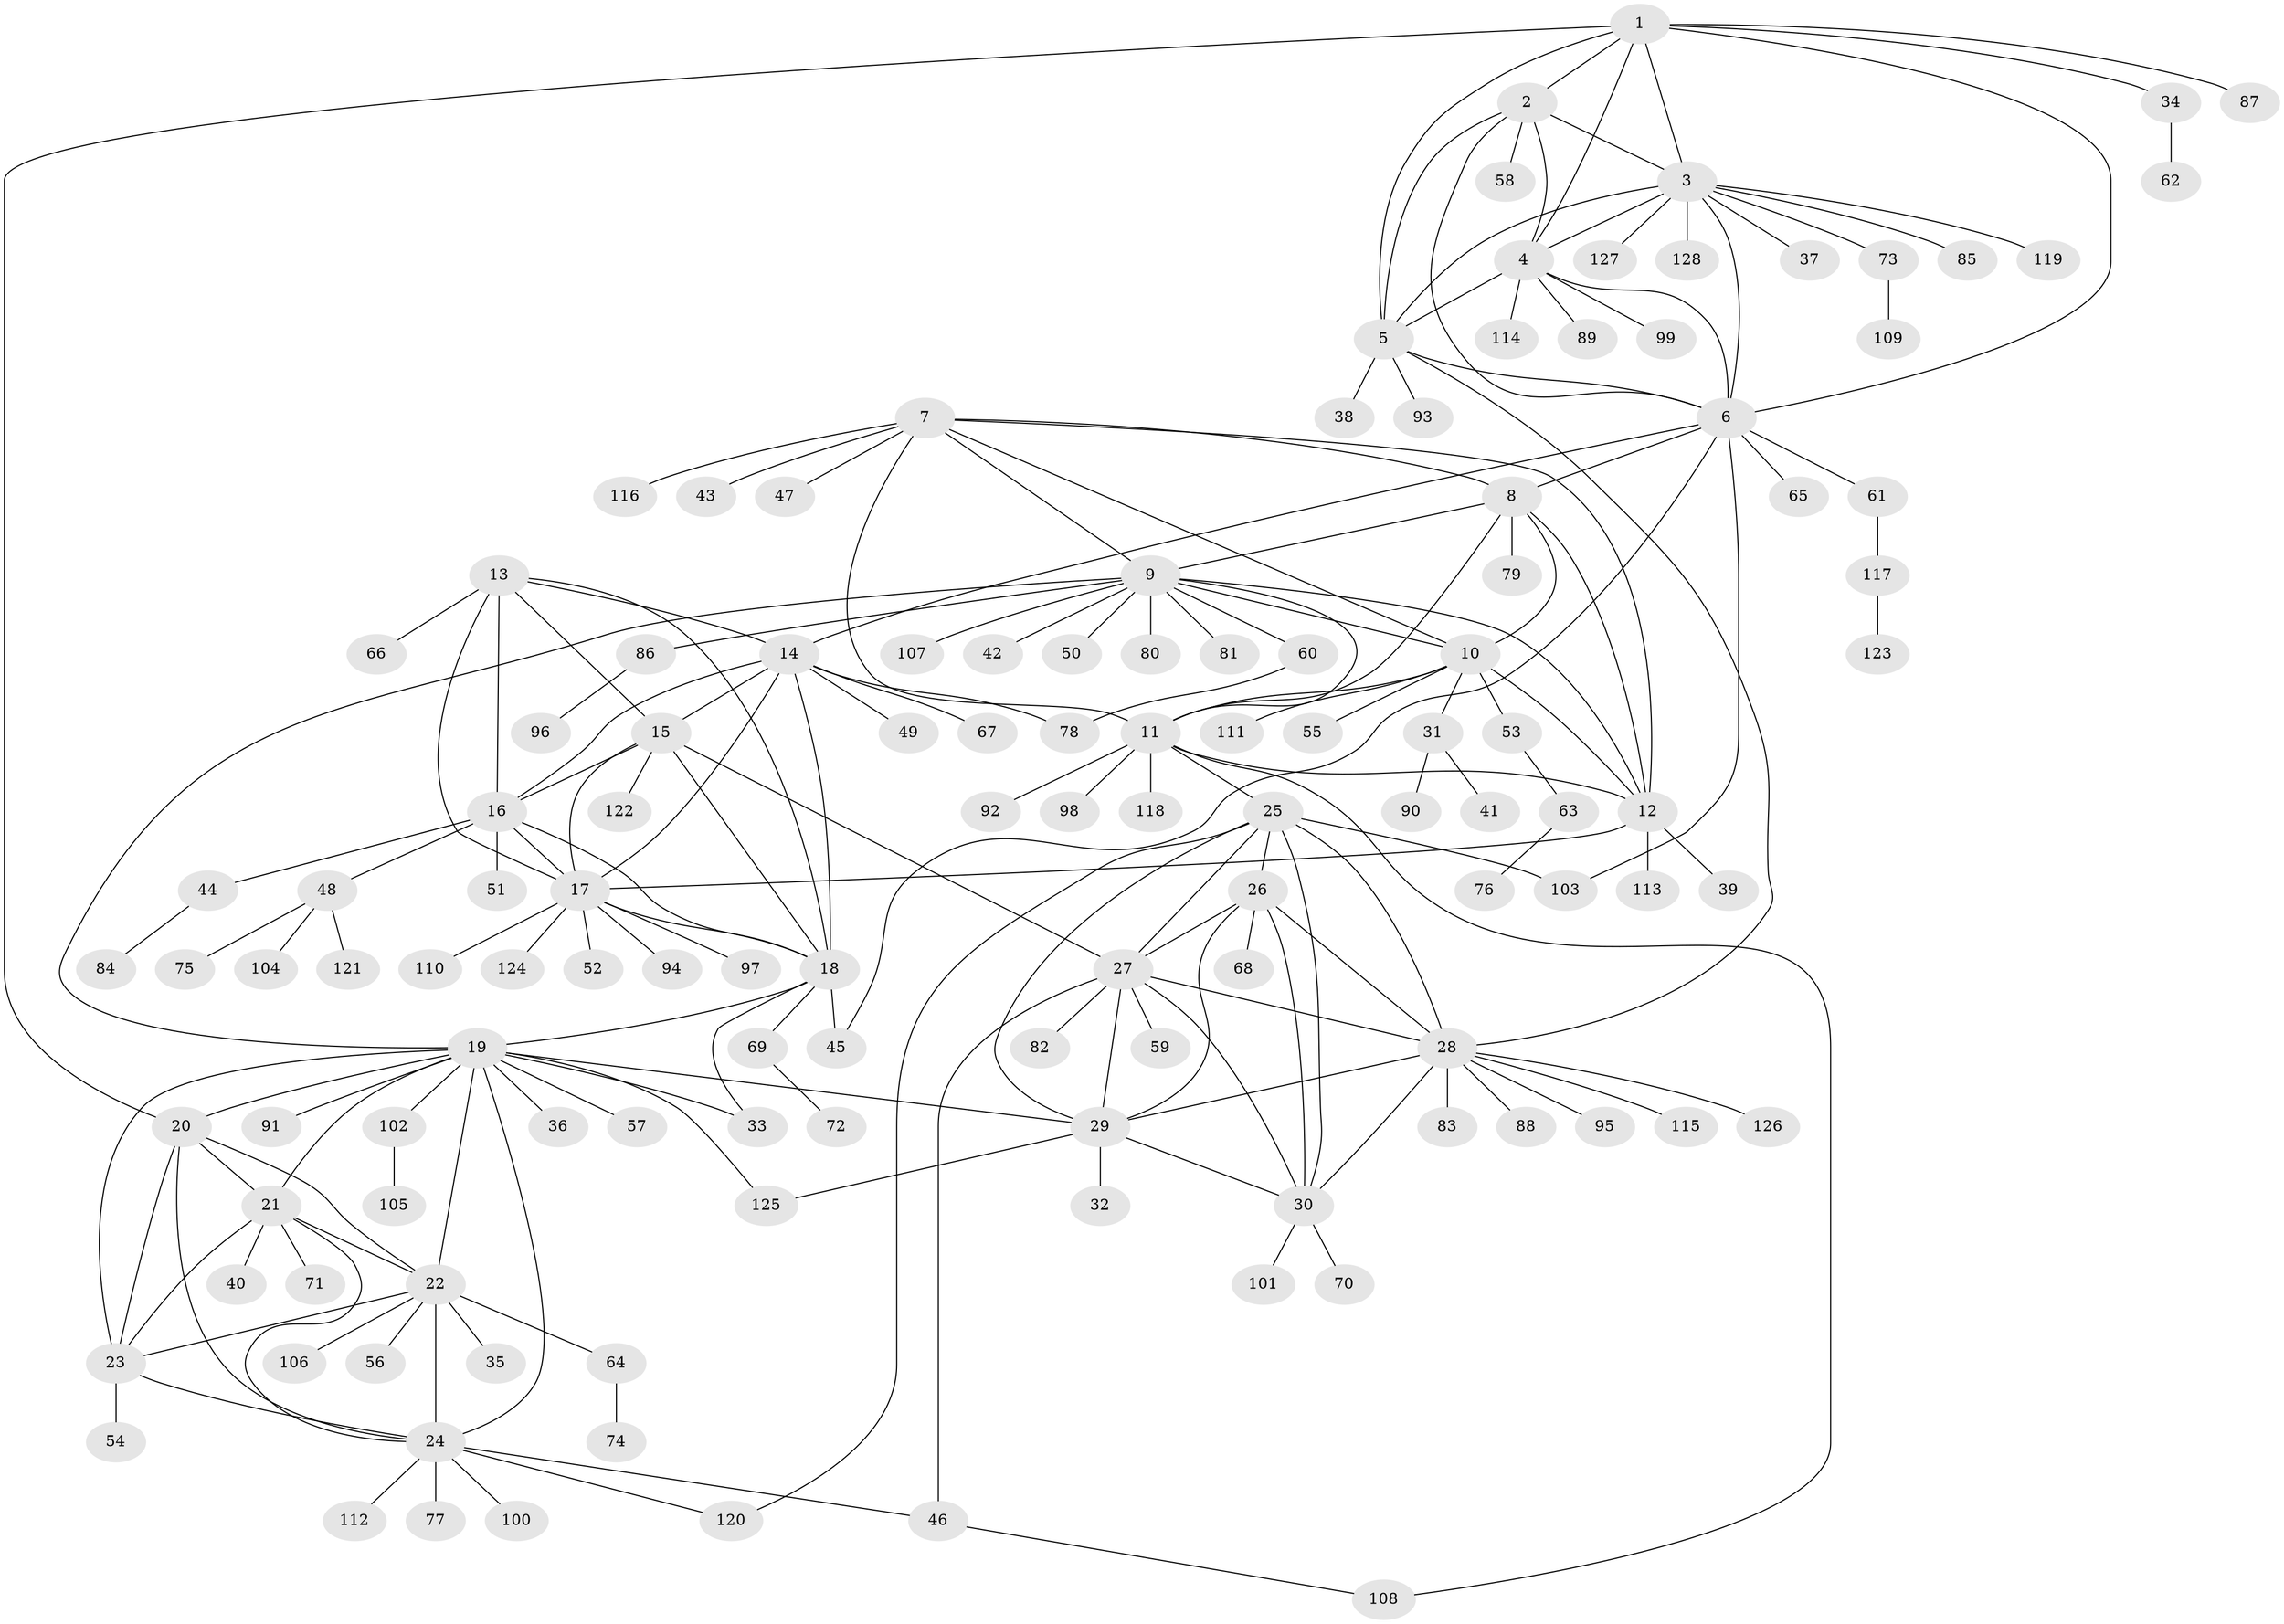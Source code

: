 // coarse degree distribution, {6: 0.011235955056179775, 8: 0.033707865168539325, 7: 0.011235955056179775, 9: 0.011235955056179775, 5: 0.011235955056179775, 11: 0.011235955056179775, 4: 0.02247191011235955, 1: 0.8202247191011236, 12: 0.011235955056179775, 13: 0.011235955056179775, 2: 0.02247191011235955, 14: 0.02247191011235955}
// Generated by graph-tools (version 1.1) at 2025/57/03/04/25 21:57:18]
// undirected, 128 vertices, 191 edges
graph export_dot {
graph [start="1"]
  node [color=gray90,style=filled];
  1;
  2;
  3;
  4;
  5;
  6;
  7;
  8;
  9;
  10;
  11;
  12;
  13;
  14;
  15;
  16;
  17;
  18;
  19;
  20;
  21;
  22;
  23;
  24;
  25;
  26;
  27;
  28;
  29;
  30;
  31;
  32;
  33;
  34;
  35;
  36;
  37;
  38;
  39;
  40;
  41;
  42;
  43;
  44;
  45;
  46;
  47;
  48;
  49;
  50;
  51;
  52;
  53;
  54;
  55;
  56;
  57;
  58;
  59;
  60;
  61;
  62;
  63;
  64;
  65;
  66;
  67;
  68;
  69;
  70;
  71;
  72;
  73;
  74;
  75;
  76;
  77;
  78;
  79;
  80;
  81;
  82;
  83;
  84;
  85;
  86;
  87;
  88;
  89;
  90;
  91;
  92;
  93;
  94;
  95;
  96;
  97;
  98;
  99;
  100;
  101;
  102;
  103;
  104;
  105;
  106;
  107;
  108;
  109;
  110;
  111;
  112;
  113;
  114;
  115;
  116;
  117;
  118;
  119;
  120;
  121;
  122;
  123;
  124;
  125;
  126;
  127;
  128;
  1 -- 2;
  1 -- 3;
  1 -- 4;
  1 -- 5;
  1 -- 6;
  1 -- 20;
  1 -- 34;
  1 -- 87;
  2 -- 3;
  2 -- 4;
  2 -- 5;
  2 -- 6;
  2 -- 58;
  3 -- 4;
  3 -- 5;
  3 -- 6;
  3 -- 37;
  3 -- 73;
  3 -- 85;
  3 -- 119;
  3 -- 127;
  3 -- 128;
  4 -- 5;
  4 -- 6;
  4 -- 89;
  4 -- 99;
  4 -- 114;
  5 -- 6;
  5 -- 28;
  5 -- 38;
  5 -- 93;
  6 -- 8;
  6 -- 14;
  6 -- 45;
  6 -- 61;
  6 -- 65;
  6 -- 103;
  7 -- 8;
  7 -- 9;
  7 -- 10;
  7 -- 11;
  7 -- 12;
  7 -- 43;
  7 -- 47;
  7 -- 116;
  8 -- 9;
  8 -- 10;
  8 -- 11;
  8 -- 12;
  8 -- 79;
  9 -- 10;
  9 -- 11;
  9 -- 12;
  9 -- 19;
  9 -- 42;
  9 -- 50;
  9 -- 60;
  9 -- 80;
  9 -- 81;
  9 -- 86;
  9 -- 107;
  10 -- 11;
  10 -- 12;
  10 -- 31;
  10 -- 53;
  10 -- 55;
  10 -- 111;
  11 -- 12;
  11 -- 25;
  11 -- 92;
  11 -- 98;
  11 -- 108;
  11 -- 118;
  12 -- 17;
  12 -- 39;
  12 -- 113;
  13 -- 14;
  13 -- 15;
  13 -- 16;
  13 -- 17;
  13 -- 18;
  13 -- 66;
  14 -- 15;
  14 -- 16;
  14 -- 17;
  14 -- 18;
  14 -- 49;
  14 -- 67;
  14 -- 78;
  15 -- 16;
  15 -- 17;
  15 -- 18;
  15 -- 27;
  15 -- 122;
  16 -- 17;
  16 -- 18;
  16 -- 44;
  16 -- 48;
  16 -- 51;
  17 -- 18;
  17 -- 52;
  17 -- 94;
  17 -- 97;
  17 -- 110;
  17 -- 124;
  18 -- 19;
  18 -- 33;
  18 -- 45;
  18 -- 69;
  19 -- 20;
  19 -- 21;
  19 -- 22;
  19 -- 23;
  19 -- 24;
  19 -- 29;
  19 -- 33;
  19 -- 36;
  19 -- 57;
  19 -- 91;
  19 -- 102;
  19 -- 125;
  20 -- 21;
  20 -- 22;
  20 -- 23;
  20 -- 24;
  21 -- 22;
  21 -- 23;
  21 -- 24;
  21 -- 40;
  21 -- 71;
  22 -- 23;
  22 -- 24;
  22 -- 35;
  22 -- 56;
  22 -- 64;
  22 -- 106;
  23 -- 24;
  23 -- 54;
  24 -- 46;
  24 -- 77;
  24 -- 100;
  24 -- 112;
  24 -- 120;
  25 -- 26;
  25 -- 27;
  25 -- 28;
  25 -- 29;
  25 -- 30;
  25 -- 103;
  25 -- 120;
  26 -- 27;
  26 -- 28;
  26 -- 29;
  26 -- 30;
  26 -- 68;
  27 -- 28;
  27 -- 29;
  27 -- 30;
  27 -- 46;
  27 -- 59;
  27 -- 82;
  28 -- 29;
  28 -- 30;
  28 -- 83;
  28 -- 88;
  28 -- 95;
  28 -- 115;
  28 -- 126;
  29 -- 30;
  29 -- 32;
  29 -- 125;
  30 -- 70;
  30 -- 101;
  31 -- 41;
  31 -- 90;
  34 -- 62;
  44 -- 84;
  46 -- 108;
  48 -- 75;
  48 -- 104;
  48 -- 121;
  53 -- 63;
  60 -- 78;
  61 -- 117;
  63 -- 76;
  64 -- 74;
  69 -- 72;
  73 -- 109;
  86 -- 96;
  102 -- 105;
  117 -- 123;
}
